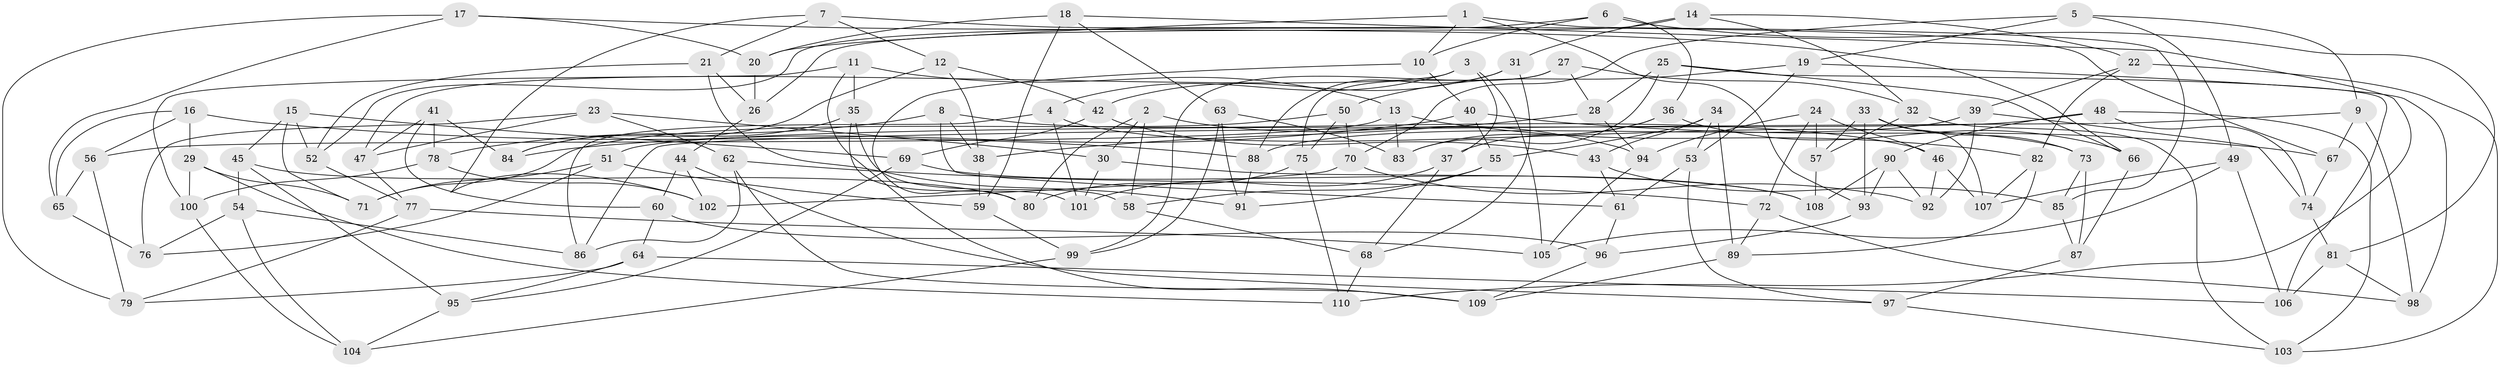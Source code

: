 // coarse degree distribution, {3: 0.12121212121212122, 10: 0.18181818181818182, 9: 0.06060606060606061, 8: 0.18181818181818182, 12: 0.09090909090909091, 7: 0.12121212121212122, 5: 0.06060606060606061, 4: 0.09090909090909091, 6: 0.09090909090909091}
// Generated by graph-tools (version 1.1) at 2025/20/03/04/25 18:20:30]
// undirected, 110 vertices, 220 edges
graph export_dot {
graph [start="1"]
  node [color=gray90,style=filled];
  1;
  2;
  3;
  4;
  5;
  6;
  7;
  8;
  9;
  10;
  11;
  12;
  13;
  14;
  15;
  16;
  17;
  18;
  19;
  20;
  21;
  22;
  23;
  24;
  25;
  26;
  27;
  28;
  29;
  30;
  31;
  32;
  33;
  34;
  35;
  36;
  37;
  38;
  39;
  40;
  41;
  42;
  43;
  44;
  45;
  46;
  47;
  48;
  49;
  50;
  51;
  52;
  53;
  54;
  55;
  56;
  57;
  58;
  59;
  60;
  61;
  62;
  63;
  64;
  65;
  66;
  67;
  68;
  69;
  70;
  71;
  72;
  73;
  74;
  75;
  76;
  77;
  78;
  79;
  80;
  81;
  82;
  83;
  84;
  85;
  86;
  87;
  88;
  89;
  90;
  91;
  92;
  93;
  94;
  95;
  96;
  97;
  98;
  99;
  100;
  101;
  102;
  103;
  104;
  105;
  106;
  107;
  108;
  109;
  110;
  1 -- 93;
  1 -- 85;
  1 -- 20;
  1 -- 10;
  2 -- 94;
  2 -- 58;
  2 -- 80;
  2 -- 30;
  3 -- 105;
  3 -- 37;
  3 -- 4;
  3 -- 47;
  4 -- 101;
  4 -- 86;
  4 -- 73;
  5 -- 19;
  5 -- 9;
  5 -- 70;
  5 -- 49;
  6 -- 81;
  6 -- 36;
  6 -- 52;
  6 -- 10;
  7 -- 21;
  7 -- 102;
  7 -- 67;
  7 -- 12;
  8 -- 78;
  8 -- 46;
  8 -- 61;
  8 -- 38;
  9 -- 98;
  9 -- 67;
  9 -- 86;
  10 -- 80;
  10 -- 40;
  11 -- 35;
  11 -- 109;
  11 -- 13;
  11 -- 100;
  12 -- 84;
  12 -- 42;
  12 -- 38;
  13 -- 82;
  13 -- 83;
  13 -- 56;
  14 -- 22;
  14 -- 31;
  14 -- 32;
  14 -- 26;
  15 -- 71;
  15 -- 45;
  15 -- 52;
  15 -- 69;
  16 -- 88;
  16 -- 29;
  16 -- 56;
  16 -- 65;
  17 -- 20;
  17 -- 66;
  17 -- 65;
  17 -- 79;
  18 -- 110;
  18 -- 20;
  18 -- 63;
  18 -- 59;
  19 -- 53;
  19 -- 50;
  19 -- 98;
  20 -- 26;
  21 -- 26;
  21 -- 52;
  21 -- 91;
  22 -- 39;
  22 -- 82;
  22 -- 103;
  23 -- 76;
  23 -- 62;
  23 -- 47;
  23 -- 30;
  24 -- 94;
  24 -- 46;
  24 -- 57;
  24 -- 72;
  25 -- 66;
  25 -- 106;
  25 -- 83;
  25 -- 28;
  26 -- 44;
  27 -- 99;
  27 -- 32;
  27 -- 28;
  27 -- 75;
  28 -- 94;
  28 -- 38;
  29 -- 100;
  29 -- 110;
  29 -- 71;
  30 -- 101;
  30 -- 108;
  31 -- 42;
  31 -- 68;
  31 -- 88;
  32 -- 57;
  32 -- 103;
  33 -- 73;
  33 -- 107;
  33 -- 57;
  33 -- 93;
  34 -- 53;
  34 -- 89;
  34 -- 55;
  34 -- 43;
  35 -- 84;
  35 -- 58;
  35 -- 101;
  36 -- 83;
  36 -- 37;
  36 -- 66;
  37 -- 68;
  37 -- 101;
  38 -- 59;
  39 -- 88;
  39 -- 74;
  39 -- 92;
  40 -- 67;
  40 -- 55;
  40 -- 84;
  41 -- 47;
  41 -- 84;
  41 -- 60;
  41 -- 78;
  42 -- 43;
  42 -- 69;
  43 -- 61;
  43 -- 85;
  44 -- 60;
  44 -- 97;
  44 -- 102;
  45 -- 80;
  45 -- 54;
  45 -- 95;
  46 -- 92;
  46 -- 107;
  47 -- 77;
  48 -- 90;
  48 -- 103;
  48 -- 74;
  48 -- 51;
  49 -- 105;
  49 -- 107;
  49 -- 106;
  50 -- 71;
  50 -- 70;
  50 -- 75;
  51 -- 76;
  51 -- 59;
  51 -- 71;
  52 -- 77;
  53 -- 61;
  53 -- 97;
  54 -- 76;
  54 -- 104;
  54 -- 86;
  55 -- 91;
  55 -- 58;
  56 -- 65;
  56 -- 79;
  57 -- 108;
  58 -- 68;
  59 -- 99;
  60 -- 64;
  60 -- 96;
  61 -- 96;
  62 -- 109;
  62 -- 86;
  62 -- 72;
  63 -- 99;
  63 -- 83;
  63 -- 91;
  64 -- 95;
  64 -- 79;
  64 -- 106;
  65 -- 76;
  66 -- 87;
  67 -- 74;
  68 -- 110;
  69 -- 95;
  69 -- 108;
  70 -- 92;
  70 -- 102;
  72 -- 98;
  72 -- 89;
  73 -- 85;
  73 -- 87;
  74 -- 81;
  75 -- 110;
  75 -- 80;
  77 -- 79;
  77 -- 105;
  78 -- 100;
  78 -- 102;
  81 -- 106;
  81 -- 98;
  82 -- 89;
  82 -- 107;
  85 -- 87;
  87 -- 97;
  88 -- 91;
  89 -- 109;
  90 -- 108;
  90 -- 93;
  90 -- 92;
  93 -- 96;
  94 -- 105;
  95 -- 104;
  96 -- 109;
  97 -- 103;
  99 -- 104;
  100 -- 104;
}
